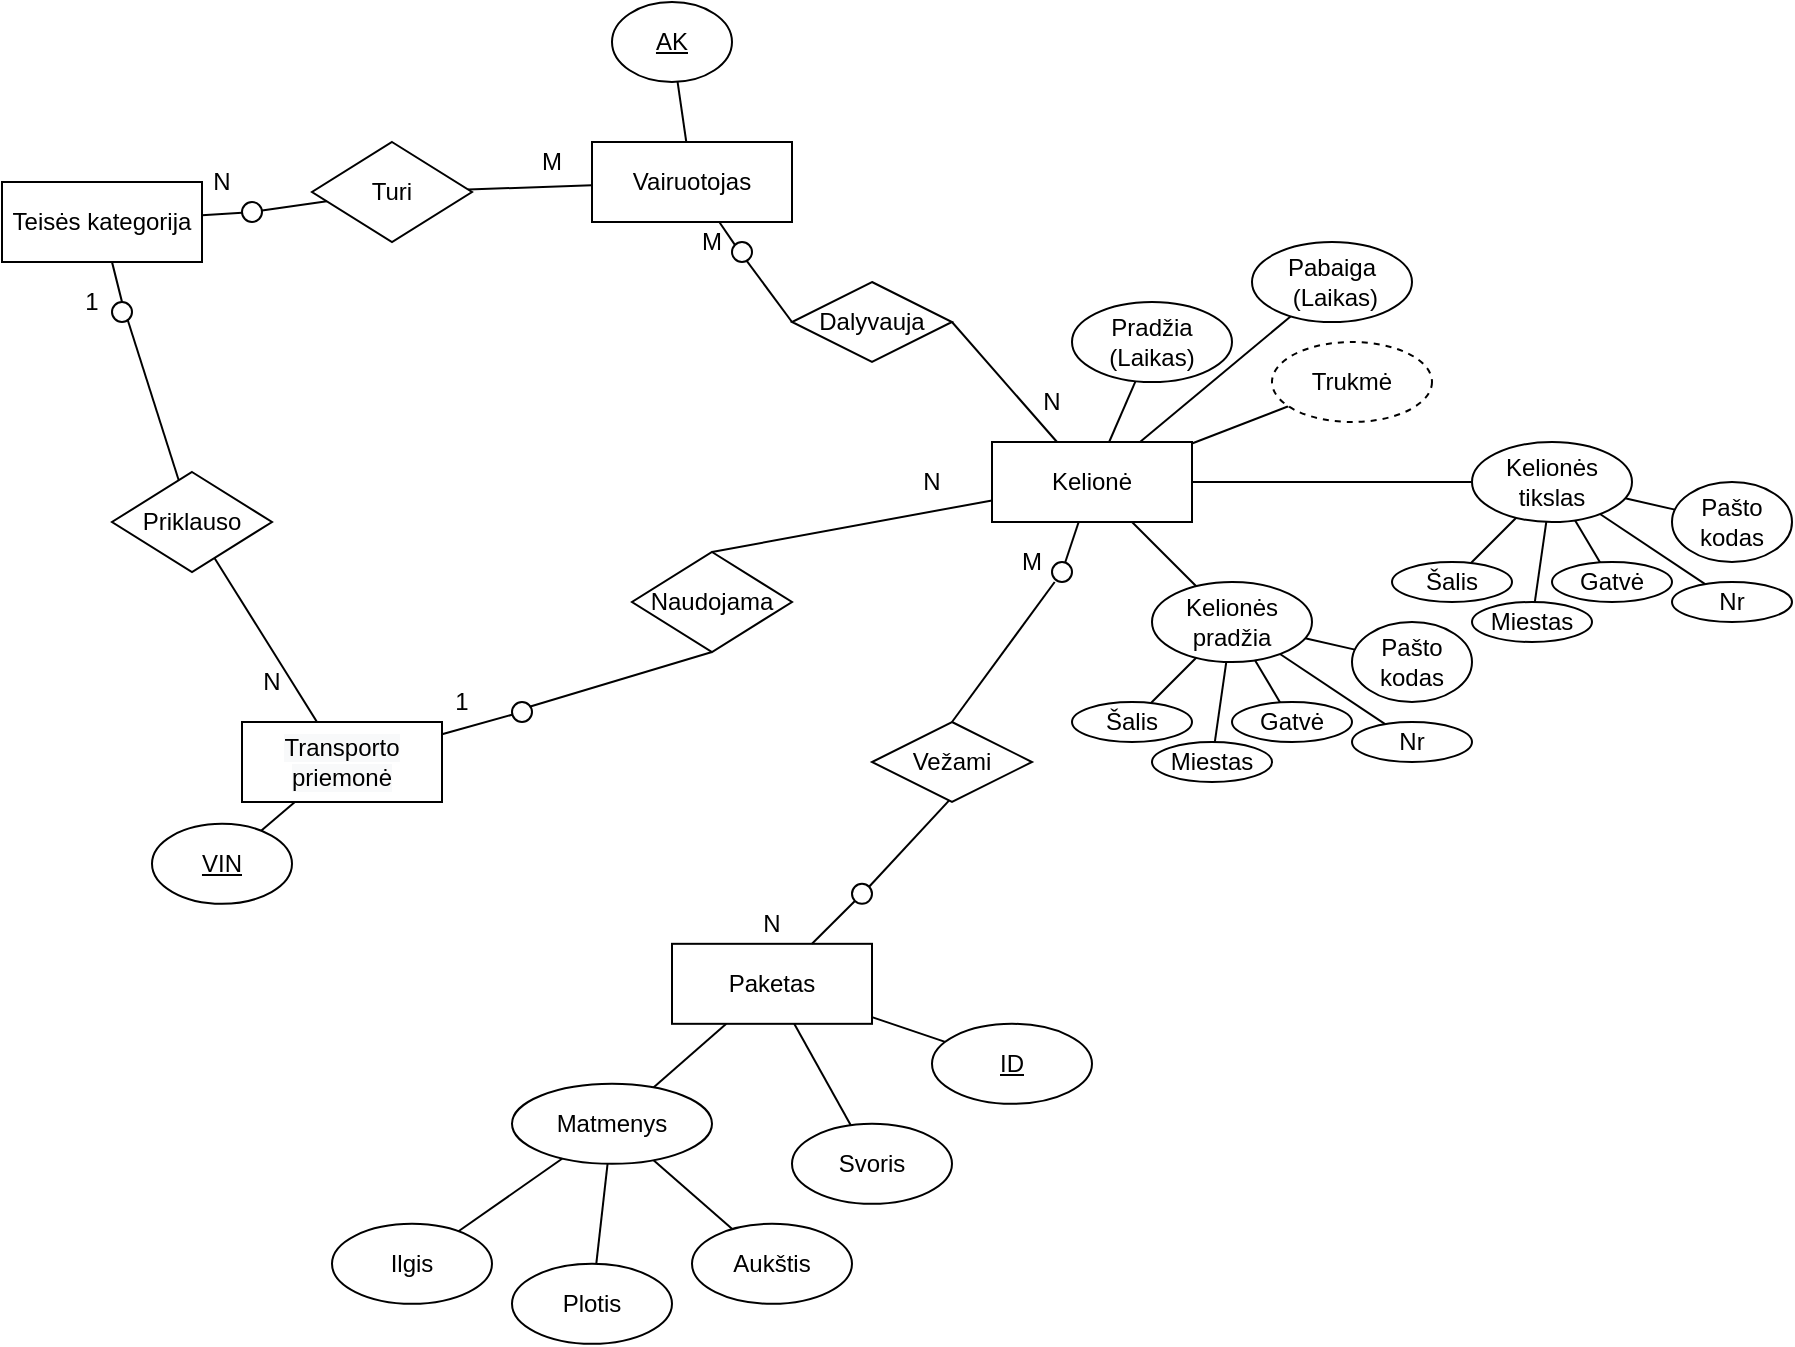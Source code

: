 <mxfile version="20.6.0" type="github" pages="2">
  <diagram id="R2lEEEUBdFMjLlhIrx00" name="Page-1">
    <mxGraphModel dx="777" dy="520" grid="1" gridSize="10" guides="1" tooltips="1" connect="1" arrows="1" fold="1" page="1" pageScale="1" pageWidth="1200" pageHeight="1920" math="0" shadow="0" extFonts="Permanent Marker^https://fonts.googleapis.com/css?family=Permanent+Marker">
      <root>
        <mxCell id="0" />
        <mxCell id="1" parent="0" />
        <mxCell id="ZXyYiUnc7MsL4fsXxJxn-24" style="edgeStyle=none;rounded=0;orthogonalLoop=1;jettySize=auto;html=1;strokeWidth=1;fontFamily=Helvetica;fontSize=12;fontColor=default;endArrow=none;endFill=0;startSize=26;" edge="1" parent="1" source="aPQzMLmyDvj-dfu6Mmme-2" target="ZXyYiUnc7MsL4fsXxJxn-6">
          <mxGeometry relative="1" as="geometry" />
        </mxCell>
        <mxCell id="aPQzMLmyDvj-dfu6Mmme-2" value="Vairuotojas" style="rounded=0;whiteSpace=wrap;html=1;" vertex="1" parent="1">
          <mxGeometry x="430" y="450" width="100" height="40" as="geometry" />
        </mxCell>
        <mxCell id="aPQzMLmyDvj-dfu6Mmme-5" value="Kelionė&lt;br&gt;" style="rounded=0;whiteSpace=wrap;html=1;" vertex="1" parent="1">
          <mxGeometry x="630" y="600" width="100" height="40" as="geometry" />
        </mxCell>
        <mxCell id="aPQzMLmyDvj-dfu6Mmme-9" value="N" style="shape=partialRectangle;whiteSpace=wrap;html=1;top=0;bottom=0;fillColor=none;strokeColor=none;sketch=0;noLabel=0;portConstraint=none;snapToPoint=0;" vertex="1" parent="1">
          <mxGeometry x="650" y="570" width="20" height="20" as="geometry" />
        </mxCell>
        <mxCell id="aPQzMLmyDvj-dfu6Mmme-10" value="M" style="shape=partialRectangle;whiteSpace=wrap;html=1;top=0;bottom=0;fillColor=none;strokeColor=none;sketch=0;noLabel=0;portConstraint=none;snapToPoint=0;" vertex="1" parent="1">
          <mxGeometry x="480" y="490" width="20" height="20" as="geometry" />
        </mxCell>
        <mxCell id="aPQzMLmyDvj-dfu6Mmme-14" value="" style="endArrow=none;html=1;rounded=0;exitX=0.5;exitY=0;exitDx=0;exitDy=0;startArrow=none;" edge="1" parent="1" source="aPQzMLmyDvj-dfu6Mmme-30" target="aPQzMLmyDvj-dfu6Mmme-5">
          <mxGeometry width="50" height="50" relative="1" as="geometry">
            <mxPoint x="400" y="710" as="sourcePoint" />
            <mxPoint x="495" y="730" as="targetPoint" />
          </mxGeometry>
        </mxCell>
        <mxCell id="ZXyYiUnc7MsL4fsXxJxn-14" style="edgeStyle=none;rounded=0;orthogonalLoop=1;jettySize=auto;html=1;strokeWidth=1;fontFamily=Helvetica;fontSize=12;fontColor=default;endArrow=none;endFill=0;startSize=26;" edge="1" parent="1" source="aPQzMLmyDvj-dfu6Mmme-15" target="ZXyYiUnc7MsL4fsXxJxn-7">
          <mxGeometry relative="1" as="geometry" />
        </mxCell>
        <mxCell id="aPQzMLmyDvj-dfu6Mmme-15" value="&lt;span style=&quot;caret-color: rgb(0, 0, 0); color: rgb(0, 0, 0); font-family: Helvetica; font-size: 12px; font-style: normal; font-variant-caps: normal; font-weight: 400; letter-spacing: normal; text-align: center; text-indent: 0px; text-transform: none; word-spacing: 0px; -webkit-text-stroke-width: 0px; background-color: rgb(248, 249, 250); text-decoration: none; float: none; display: inline !important;&quot;&gt;Transporto&lt;/span&gt;&lt;br style=&quot;caret-color: rgb(0, 0, 0); color: rgb(0, 0, 0); font-family: Helvetica; font-size: 12px; font-style: normal; font-variant-caps: normal; font-weight: 400; letter-spacing: normal; text-align: center; text-indent: 0px; text-transform: none; word-spacing: 0px; -webkit-text-stroke-width: 0px; text-decoration: none;&quot;&gt;&lt;span style=&quot;caret-color: rgb(0, 0, 0); color: rgb(0, 0, 0); font-family: Helvetica; font-size: 12px; font-style: normal; font-variant-caps: normal; font-weight: 400; letter-spacing: normal; text-align: center; text-indent: 0px; text-transform: none; word-spacing: 0px; -webkit-text-stroke-width: 0px; background-color: rgb(248, 249, 250); text-decoration: none; float: none; display: inline !important;&quot;&gt;priemonė&lt;/span&gt;" style="rounded=0;whiteSpace=wrap;html=1;" vertex="1" parent="1">
          <mxGeometry x="255" y="740" width="100" height="40" as="geometry" />
        </mxCell>
        <mxCell id="aPQzMLmyDvj-dfu6Mmme-16" value="Paketas" style="rounded=0;whiteSpace=wrap;html=1;" vertex="1" parent="1">
          <mxGeometry x="470" y="850.91" width="100" height="40" as="geometry" />
        </mxCell>
        <mxCell id="aPQzMLmyDvj-dfu6Mmme-17" value="" style="endArrow=none;html=1;rounded=0;exitX=0.5;exitY=0;exitDx=0;exitDy=0;startArrow=none;" edge="1" parent="1" source="aPQzMLmyDvj-dfu6Mmme-32" target="GtAVKq-N2oma9z9GZEcu-8">
          <mxGeometry width="50" height="50" relative="1" as="geometry">
            <mxPoint x="190" y="880" as="sourcePoint" />
            <mxPoint x="440" y="790" as="targetPoint" />
          </mxGeometry>
        </mxCell>
        <mxCell id="aPQzMLmyDvj-dfu6Mmme-18" value="N" style="shape=partialRectangle;whiteSpace=wrap;html=1;top=0;bottom=0;fillColor=none;strokeColor=none;sketch=0;noLabel=0;portConstraint=none;snapToPoint=0;" vertex="1" parent="1">
          <mxGeometry x="590" y="610" width="20" height="20" as="geometry" />
        </mxCell>
        <mxCell id="aPQzMLmyDvj-dfu6Mmme-19" value="1" style="shape=partialRectangle;whiteSpace=wrap;html=1;top=0;bottom=0;fillColor=none;strokeColor=none;sketch=0;noLabel=0;portConstraint=none;snapToPoint=0;" vertex="1" parent="1">
          <mxGeometry x="355" y="720" width="20" height="20" as="geometry" />
        </mxCell>
        <mxCell id="aPQzMLmyDvj-dfu6Mmme-21" value="N" style="shape=partialRectangle;whiteSpace=wrap;html=1;top=0;bottom=0;fillColor=none;strokeColor=none;sketch=0;noLabel=0;portConstraint=none;snapToPoint=0;" vertex="1" parent="1">
          <mxGeometry x="510" y="830.91" width="20" height="20" as="geometry" />
        </mxCell>
        <mxCell id="aPQzMLmyDvj-dfu6Mmme-26" value="" style="edgeStyle=none;rounded=0;orthogonalLoop=1;jettySize=auto;html=1;strokeWidth=1;fontFamily=Helvetica;fontSize=4;endArrow=none;endFill=0;exitX=0;exitY=0.5;exitDx=0;exitDy=0;entryX=0.145;entryY=0.145;entryDx=0;entryDy=0;entryPerimeter=0;" edge="1" parent="1" source="aPQzMLmyDvj-dfu6Mmme-22" target="H2hY8sSipWvLrKfeZm90-4">
          <mxGeometry relative="1" as="geometry">
            <mxPoint x="502.9" y="502.9" as="targetPoint" />
          </mxGeometry>
        </mxCell>
        <mxCell id="aPQzMLmyDvj-dfu6Mmme-22" value="&lt;font style=&quot;font-size: 12px;&quot;&gt;Dalyvauja&lt;br&gt;&lt;/font&gt;" style="rhombus;whiteSpace=wrap;html=1;sketch=0;fontFamily=Helvetica;fontSize=4;" vertex="1" parent="1">
          <mxGeometry x="530" y="520" width="80" height="40" as="geometry" />
        </mxCell>
        <mxCell id="aPQzMLmyDvj-dfu6Mmme-29" value="" style="edgeStyle=none;rounded=0;orthogonalLoop=1;jettySize=auto;html=1;strokeWidth=1;fontFamily=Helvetica;fontSize=4;endArrow=none;endFill=0;entryX=1;entryY=0.5;entryDx=0;entryDy=0;" edge="1" parent="1" source="aPQzMLmyDvj-dfu6Mmme-5" target="aPQzMLmyDvj-dfu6Mmme-22">
          <mxGeometry relative="1" as="geometry">
            <mxPoint x="610" y="600" as="sourcePoint" />
            <mxPoint x="570" y="540" as="targetPoint" />
          </mxGeometry>
        </mxCell>
        <mxCell id="aPQzMLmyDvj-dfu6Mmme-30" value="Naudojama" style="rhombus;whiteSpace=wrap;html=1;sketch=0;fontFamily=Helvetica;fontSize=12;" vertex="1" parent="1">
          <mxGeometry x="450" y="655" width="80" height="50" as="geometry" />
        </mxCell>
        <mxCell id="aPQzMLmyDvj-dfu6Mmme-31" value="" style="endArrow=none;html=1;rounded=0;entryX=0.5;entryY=1;entryDx=0;entryDy=0;startArrow=none;exitX=0;exitY=0.5;exitDx=0;exitDy=0;exitPerimeter=0;" edge="1" parent="1" source="GtAVKq-N2oma9z9GZEcu-17" target="aPQzMLmyDvj-dfu6Mmme-30">
          <mxGeometry width="50" height="50" relative="1" as="geometry">
            <mxPoint x="410" y="720" as="sourcePoint" />
            <mxPoint x="680" y="640" as="targetPoint" />
          </mxGeometry>
        </mxCell>
        <mxCell id="aPQzMLmyDvj-dfu6Mmme-32" value="Vežami" style="rhombus;whiteSpace=wrap;html=1;sketch=0;fontFamily=Helvetica;fontSize=12;" vertex="1" parent="1">
          <mxGeometry x="570" y="740" width="80" height="40" as="geometry" />
        </mxCell>
        <mxCell id="aPQzMLmyDvj-dfu6Mmme-39" style="edgeStyle=none;rounded=0;orthogonalLoop=1;jettySize=auto;html=1;strokeWidth=1;fontFamily=Helvetica;fontSize=12;endArrow=none;endFill=0;" edge="1" parent="1" source="aPQzMLmyDvj-dfu6Mmme-38" target="aPQzMLmyDvj-dfu6Mmme-16">
          <mxGeometry relative="1" as="geometry" />
        </mxCell>
        <mxCell id="aPQzMLmyDvj-dfu6Mmme-38" value="Matmenys" style="ellipse;whiteSpace=wrap;html=1;sketch=0;fontFamily=Helvetica;fontSize=12;" vertex="1" parent="1">
          <mxGeometry x="390" y="920.91" width="100" height="40" as="geometry" />
        </mxCell>
        <mxCell id="aPQzMLmyDvj-dfu6Mmme-41" style="edgeStyle=none;rounded=0;orthogonalLoop=1;jettySize=auto;html=1;strokeWidth=1;fontFamily=Helvetica;fontSize=12;endArrow=none;endFill=0;" edge="1" parent="1" source="aPQzMLmyDvj-dfu6Mmme-40" target="aPQzMLmyDvj-dfu6Mmme-38">
          <mxGeometry relative="1" as="geometry" />
        </mxCell>
        <mxCell id="aPQzMLmyDvj-dfu6Mmme-40" value="Ilgis" style="ellipse;whiteSpace=wrap;html=1;sketch=0;fontFamily=Helvetica;fontSize=12;" vertex="1" parent="1">
          <mxGeometry x="300" y="990.91" width="80" height="40" as="geometry" />
        </mxCell>
        <mxCell id="aPQzMLmyDvj-dfu6Mmme-43" style="edgeStyle=none;rounded=0;orthogonalLoop=1;jettySize=auto;html=1;strokeWidth=1;fontFamily=Helvetica;fontSize=12;endArrow=none;endFill=0;" edge="1" parent="1" source="aPQzMLmyDvj-dfu6Mmme-42" target="aPQzMLmyDvj-dfu6Mmme-38">
          <mxGeometry relative="1" as="geometry" />
        </mxCell>
        <mxCell id="aPQzMLmyDvj-dfu6Mmme-42" value="Plotis" style="ellipse;whiteSpace=wrap;html=1;sketch=0;fontFamily=Helvetica;fontSize=12;" vertex="1" parent="1">
          <mxGeometry x="390" y="1010.91" width="80" height="40" as="geometry" />
        </mxCell>
        <mxCell id="aPQzMLmyDvj-dfu6Mmme-45" style="edgeStyle=none;rounded=0;orthogonalLoop=1;jettySize=auto;html=1;strokeWidth=1;fontFamily=Helvetica;fontSize=12;endArrow=none;endFill=0;" edge="1" parent="1" source="aPQzMLmyDvj-dfu6Mmme-44" target="aPQzMLmyDvj-dfu6Mmme-38">
          <mxGeometry relative="1" as="geometry" />
        </mxCell>
        <mxCell id="aPQzMLmyDvj-dfu6Mmme-44" value="Aukštis" style="ellipse;whiteSpace=wrap;html=1;sketch=0;fontFamily=Helvetica;fontSize=12;" vertex="1" parent="1">
          <mxGeometry x="480" y="990.91" width="80" height="40" as="geometry" />
        </mxCell>
        <mxCell id="aPQzMLmyDvj-dfu6Mmme-47" style="edgeStyle=none;rounded=0;orthogonalLoop=1;jettySize=auto;html=1;strokeWidth=1;fontFamily=Helvetica;fontSize=12;endArrow=none;endFill=0;" edge="1" parent="1" source="aPQzMLmyDvj-dfu6Mmme-46" target="aPQzMLmyDvj-dfu6Mmme-16">
          <mxGeometry relative="1" as="geometry" />
        </mxCell>
        <mxCell id="aPQzMLmyDvj-dfu6Mmme-46" value="Svoris&lt;br&gt;" style="ellipse;whiteSpace=wrap;html=1;sketch=0;fontFamily=Helvetica;fontSize=12;" vertex="1" parent="1">
          <mxGeometry x="530" y="940.91" width="80" height="40" as="geometry" />
        </mxCell>
        <mxCell id="aPQzMLmyDvj-dfu6Mmme-50" style="edgeStyle=none;rounded=0;orthogonalLoop=1;jettySize=auto;html=1;strokeWidth=1;fontFamily=Helvetica;fontSize=12;endArrow=none;endFill=0;" edge="1" parent="1" source="aPQzMLmyDvj-dfu6Mmme-49" target="aPQzMLmyDvj-dfu6Mmme-2">
          <mxGeometry relative="1" as="geometry" />
        </mxCell>
        <mxCell id="aPQzMLmyDvj-dfu6Mmme-49" value="&lt;u&gt;AK&lt;/u&gt;" style="ellipse;whiteSpace=wrap;html=1;sketch=0;fontFamily=Helvetica;fontSize=12;" vertex="1" parent="1">
          <mxGeometry x="440" y="380" width="60" height="40" as="geometry" />
        </mxCell>
        <mxCell id="aPQzMLmyDvj-dfu6Mmme-52" style="edgeStyle=none;rounded=0;orthogonalLoop=1;jettySize=auto;html=1;strokeWidth=1;fontFamily=Helvetica;fontSize=12;endArrow=none;endFill=0;" edge="1" parent="1" source="aPQzMLmyDvj-dfu6Mmme-51" target="aPQzMLmyDvj-dfu6Mmme-5">
          <mxGeometry relative="1" as="geometry">
            <mxPoint x="708.75" y="560" as="targetPoint" />
          </mxGeometry>
        </mxCell>
        <mxCell id="aPQzMLmyDvj-dfu6Mmme-51" value="Pradžia (Laikas)" style="ellipse;whiteSpace=wrap;html=1;sketch=0;fontFamily=Helvetica;fontSize=12;" vertex="1" parent="1">
          <mxGeometry x="670" y="530" width="80" height="40" as="geometry" />
        </mxCell>
        <mxCell id="JLjMeHdoQYDmSA8X0EKQ-1" style="edgeStyle=none;rounded=0;orthogonalLoop=1;jettySize=auto;html=1;strokeWidth=1;fontFamily=Helvetica;fontSize=12;fontColor=default;endArrow=none;endFill=0;startSize=26;" edge="1" parent="1" source="aPQzMLmyDvj-dfu6Mmme-53" target="aPQzMLmyDvj-dfu6Mmme-5">
          <mxGeometry relative="1" as="geometry" />
        </mxCell>
        <mxCell id="aPQzMLmyDvj-dfu6Mmme-53" value="Pabaiga&lt;br&gt;&amp;nbsp;(Laikas)" style="ellipse;html=1;sketch=0;fontFamily=Helvetica;fontSize=12;align=center;whiteSpace=wrap;" vertex="1" parent="1">
          <mxGeometry x="760" y="500" width="80" height="40" as="geometry" />
        </mxCell>
        <mxCell id="JLjMeHdoQYDmSA8X0EKQ-2" value="" style="edgeStyle=none;rounded=0;orthogonalLoop=1;jettySize=auto;html=1;strokeWidth=1;fontFamily=Helvetica;fontSize=12;fontColor=default;endArrow=none;endFill=0;startSize=26;" edge="1" parent="1" source="aPQzMLmyDvj-dfu6Mmme-55" target="aPQzMLmyDvj-dfu6Mmme-5">
          <mxGeometry relative="1" as="geometry" />
        </mxCell>
        <mxCell id="aPQzMLmyDvj-dfu6Mmme-55" value="Trukmė" style="ellipse;whiteSpace=wrap;html=1;sketch=0;fontFamily=Helvetica;fontSize=12;dashed=1;" vertex="1" parent="1">
          <mxGeometry x="770" y="550" width="80" height="40" as="geometry" />
        </mxCell>
        <mxCell id="aPQzMLmyDvj-dfu6Mmme-58" style="edgeStyle=none;rounded=0;orthogonalLoop=1;jettySize=auto;html=1;strokeWidth=1;fontFamily=Helvetica;fontSize=12;endArrow=none;endFill=0;" edge="1" parent="1" source="aPQzMLmyDvj-dfu6Mmme-59" target="aPQzMLmyDvj-dfu6Mmme-5">
          <mxGeometry relative="1" as="geometry">
            <mxPoint x="710" y="733.33" as="targetPoint" />
          </mxGeometry>
        </mxCell>
        <mxCell id="aPQzMLmyDvj-dfu6Mmme-59" value="Kelionės tikslas" style="ellipse;whiteSpace=wrap;html=1;sketch=0;fontFamily=Helvetica;fontSize=12;" vertex="1" parent="1">
          <mxGeometry x="870" y="600" width="80" height="40" as="geometry" />
        </mxCell>
        <mxCell id="aPQzMLmyDvj-dfu6Mmme-63" style="edgeStyle=none;rounded=0;orthogonalLoop=1;jettySize=auto;html=1;strokeWidth=1;fontFamily=Helvetica;fontSize=12;endArrow=none;endFill=0;" edge="1" parent="1" source="aPQzMLmyDvj-dfu6Mmme-62" target="aPQzMLmyDvj-dfu6Mmme-59">
          <mxGeometry relative="1" as="geometry" />
        </mxCell>
        <mxCell id="aPQzMLmyDvj-dfu6Mmme-62" value="Šalis" style="ellipse;whiteSpace=wrap;html=1;sketch=0;fontFamily=Helvetica;fontSize=12;" vertex="1" parent="1">
          <mxGeometry x="830" y="660" width="60" height="20" as="geometry" />
        </mxCell>
        <mxCell id="aPQzMLmyDvj-dfu6Mmme-67" style="edgeStyle=none;rounded=0;orthogonalLoop=1;jettySize=auto;html=1;strokeWidth=1;fontFamily=Helvetica;fontSize=12;endArrow=none;endFill=0;" edge="1" parent="1" source="aPQzMLmyDvj-dfu6Mmme-64" target="aPQzMLmyDvj-dfu6Mmme-59">
          <mxGeometry relative="1" as="geometry" />
        </mxCell>
        <mxCell id="aPQzMLmyDvj-dfu6Mmme-64" value="Miestas" style="ellipse;whiteSpace=wrap;html=1;sketch=0;fontFamily=Helvetica;fontSize=12;" vertex="1" parent="1">
          <mxGeometry x="870" y="680" width="60" height="20" as="geometry" />
        </mxCell>
        <mxCell id="aPQzMLmyDvj-dfu6Mmme-69" style="edgeStyle=none;rounded=0;orthogonalLoop=1;jettySize=auto;html=1;strokeWidth=1;fontFamily=Helvetica;fontSize=12;endArrow=none;endFill=0;" edge="1" parent="1" source="aPQzMLmyDvj-dfu6Mmme-65" target="aPQzMLmyDvj-dfu6Mmme-59">
          <mxGeometry relative="1" as="geometry" />
        </mxCell>
        <mxCell id="aPQzMLmyDvj-dfu6Mmme-65" value="Gatvė" style="ellipse;whiteSpace=wrap;html=1;sketch=0;fontFamily=Helvetica;fontSize=12;" vertex="1" parent="1">
          <mxGeometry x="910" y="660" width="60" height="20" as="geometry" />
        </mxCell>
        <mxCell id="aPQzMLmyDvj-dfu6Mmme-71" style="edgeStyle=none;rounded=0;orthogonalLoop=1;jettySize=auto;html=1;strokeWidth=1;fontFamily=Helvetica;fontSize=12;endArrow=none;endFill=0;" edge="1" parent="1" source="aPQzMLmyDvj-dfu6Mmme-66" target="aPQzMLmyDvj-dfu6Mmme-59">
          <mxGeometry relative="1" as="geometry" />
        </mxCell>
        <mxCell id="aPQzMLmyDvj-dfu6Mmme-66" value="Pašto kodas" style="ellipse;whiteSpace=wrap;html=1;sketch=0;fontFamily=Helvetica;fontSize=12;" vertex="1" parent="1">
          <mxGeometry x="970" y="620" width="60" height="40" as="geometry" />
        </mxCell>
        <mxCell id="aPQzMLmyDvj-dfu6Mmme-70" style="edgeStyle=none;rounded=0;orthogonalLoop=1;jettySize=auto;html=1;strokeWidth=1;fontFamily=Helvetica;fontSize=12;endArrow=none;endFill=0;" edge="1" parent="1" source="aPQzMLmyDvj-dfu6Mmme-68" target="aPQzMLmyDvj-dfu6Mmme-59">
          <mxGeometry relative="1" as="geometry" />
        </mxCell>
        <mxCell id="aPQzMLmyDvj-dfu6Mmme-68" value="Nr" style="ellipse;whiteSpace=wrap;html=1;sketch=0;fontFamily=Helvetica;fontSize=12;" vertex="1" parent="1">
          <mxGeometry x="970" y="670" width="60" height="20" as="geometry" />
        </mxCell>
        <mxCell id="aPQzMLmyDvj-dfu6Mmme-83" style="edgeStyle=none;rounded=0;orthogonalLoop=1;jettySize=auto;html=1;strokeWidth=1;fontFamily=Helvetica;fontSize=12;endArrow=none;endFill=0;" edge="1" parent="1" source="aPQzMLmyDvj-dfu6Mmme-72" target="aPQzMLmyDvj-dfu6Mmme-5">
          <mxGeometry relative="1" as="geometry" />
        </mxCell>
        <mxCell id="aPQzMLmyDvj-dfu6Mmme-72" value="Kelionės pradžia" style="ellipse;whiteSpace=wrap;html=1;sketch=0;fontFamily=Helvetica;fontSize=12;" vertex="1" parent="1">
          <mxGeometry x="710" y="670" width="80" height="40" as="geometry" />
        </mxCell>
        <mxCell id="aPQzMLmyDvj-dfu6Mmme-73" style="edgeStyle=none;rounded=0;orthogonalLoop=1;jettySize=auto;html=1;strokeWidth=1;fontFamily=Helvetica;fontSize=12;endArrow=none;endFill=0;" edge="1" parent="1" source="aPQzMLmyDvj-dfu6Mmme-74" target="aPQzMLmyDvj-dfu6Mmme-72">
          <mxGeometry relative="1" as="geometry" />
        </mxCell>
        <mxCell id="aPQzMLmyDvj-dfu6Mmme-74" value="Šalis" style="ellipse;whiteSpace=wrap;html=1;sketch=0;fontFamily=Helvetica;fontSize=12;" vertex="1" parent="1">
          <mxGeometry x="670" y="730" width="60" height="20" as="geometry" />
        </mxCell>
        <mxCell id="aPQzMLmyDvj-dfu6Mmme-75" style="edgeStyle=none;rounded=0;orthogonalLoop=1;jettySize=auto;html=1;strokeWidth=1;fontFamily=Helvetica;fontSize=12;endArrow=none;endFill=0;" edge="1" parent="1" source="aPQzMLmyDvj-dfu6Mmme-76" target="aPQzMLmyDvj-dfu6Mmme-72">
          <mxGeometry relative="1" as="geometry" />
        </mxCell>
        <mxCell id="aPQzMLmyDvj-dfu6Mmme-76" value="Miestas" style="ellipse;whiteSpace=wrap;html=1;sketch=0;fontFamily=Helvetica;fontSize=12;" vertex="1" parent="1">
          <mxGeometry x="710" y="750" width="60" height="20" as="geometry" />
        </mxCell>
        <mxCell id="aPQzMLmyDvj-dfu6Mmme-77" style="edgeStyle=none;rounded=0;orthogonalLoop=1;jettySize=auto;html=1;strokeWidth=1;fontFamily=Helvetica;fontSize=12;endArrow=none;endFill=0;" edge="1" parent="1" source="aPQzMLmyDvj-dfu6Mmme-78" target="aPQzMLmyDvj-dfu6Mmme-72">
          <mxGeometry relative="1" as="geometry" />
        </mxCell>
        <mxCell id="aPQzMLmyDvj-dfu6Mmme-78" value="Gatvė" style="ellipse;whiteSpace=wrap;html=1;sketch=0;fontFamily=Helvetica;fontSize=12;" vertex="1" parent="1">
          <mxGeometry x="750" y="730" width="60" height="20" as="geometry" />
        </mxCell>
        <mxCell id="aPQzMLmyDvj-dfu6Mmme-79" style="edgeStyle=none;rounded=0;orthogonalLoop=1;jettySize=auto;html=1;strokeWidth=1;fontFamily=Helvetica;fontSize=12;endArrow=none;endFill=0;" edge="1" parent="1" source="aPQzMLmyDvj-dfu6Mmme-80" target="aPQzMLmyDvj-dfu6Mmme-72">
          <mxGeometry relative="1" as="geometry" />
        </mxCell>
        <mxCell id="aPQzMLmyDvj-dfu6Mmme-80" value="Pašto kodas" style="ellipse;whiteSpace=wrap;html=1;sketch=0;fontFamily=Helvetica;fontSize=12;" vertex="1" parent="1">
          <mxGeometry x="810" y="690" width="60" height="40" as="geometry" />
        </mxCell>
        <mxCell id="aPQzMLmyDvj-dfu6Mmme-81" style="edgeStyle=none;rounded=0;orthogonalLoop=1;jettySize=auto;html=1;strokeWidth=1;fontFamily=Helvetica;fontSize=12;endArrow=none;endFill=0;" edge="1" parent="1" source="aPQzMLmyDvj-dfu6Mmme-82" target="aPQzMLmyDvj-dfu6Mmme-72">
          <mxGeometry relative="1" as="geometry" />
        </mxCell>
        <mxCell id="aPQzMLmyDvj-dfu6Mmme-82" value="Nr" style="ellipse;whiteSpace=wrap;html=1;sketch=0;fontFamily=Helvetica;fontSize=12;" vertex="1" parent="1">
          <mxGeometry x="810" y="740" width="60" height="20" as="geometry" />
        </mxCell>
        <mxCell id="aPQzMLmyDvj-dfu6Mmme-85" style="edgeStyle=none;rounded=0;orthogonalLoop=1;jettySize=auto;html=1;strokeWidth=1;fontFamily=Helvetica;fontSize=12;endArrow=none;endFill=0;" edge="1" parent="1" source="aPQzMLmyDvj-dfu6Mmme-84" target="aPQzMLmyDvj-dfu6Mmme-15">
          <mxGeometry relative="1" as="geometry" />
        </mxCell>
        <mxCell id="aPQzMLmyDvj-dfu6Mmme-84" value="&lt;u&gt;VIN&lt;/u&gt;" style="ellipse;whiteSpace=wrap;html=1;sketch=0;fontFamily=Helvetica;fontSize=12;" vertex="1" parent="1">
          <mxGeometry x="210" y="790.91" width="70" height="40" as="geometry" />
        </mxCell>
        <mxCell id="jhbgJikt519o8f0EDvac-2" style="edgeStyle=none;rounded=0;orthogonalLoop=1;jettySize=auto;html=1;strokeWidth=1;fontFamily=Helvetica;fontSize=12;fontColor=default;endArrow=none;endFill=0;startSize=26;" edge="1" parent="1" source="jhbgJikt519o8f0EDvac-1" target="aPQzMLmyDvj-dfu6Mmme-16">
          <mxGeometry relative="1" as="geometry" />
        </mxCell>
        <mxCell id="jhbgJikt519o8f0EDvac-1" value="&lt;u&gt;ID&lt;/u&gt;" style="ellipse;whiteSpace=wrap;html=1;sketch=0;fontFamily=Helvetica;fontSize=12;" vertex="1" parent="1">
          <mxGeometry x="600" y="890.91" width="80" height="40" as="geometry" />
        </mxCell>
        <mxCell id="JLjMeHdoQYDmSA8X0EKQ-5" style="edgeStyle=none;rounded=0;orthogonalLoop=1;jettySize=auto;html=1;strokeWidth=1;fontFamily=Helvetica;fontSize=12;fontColor=default;endArrow=none;endFill=0;startSize=26;" edge="1" parent="1" source="GtAVKq-N2oma9z9GZEcu-8" target="aPQzMLmyDvj-dfu6Mmme-5">
          <mxGeometry relative="1" as="geometry" />
        </mxCell>
        <mxCell id="GtAVKq-N2oma9z9GZEcu-8" value="" style="verticalLabelPosition=bottom;verticalAlign=top;html=1;shape=mxgraph.flowchart.on-page_reference;sketch=0;fontFamily=Helvetica;fontSize=12;startSize=26;" vertex="1" parent="1">
          <mxGeometry x="660" y="660" width="10" height="10" as="geometry" />
        </mxCell>
        <mxCell id="GtAVKq-N2oma9z9GZEcu-17" value="" style="verticalLabelPosition=bottom;verticalAlign=top;html=1;shape=mxgraph.flowchart.on-page_reference;sketch=0;fontFamily=Helvetica;fontSize=12;startSize=26;" vertex="1" parent="1">
          <mxGeometry x="390" y="730" width="10" height="10" as="geometry" />
        </mxCell>
        <mxCell id="GtAVKq-N2oma9z9GZEcu-23" value="" style="endArrow=none;html=1;rounded=0;" edge="1" parent="1" source="aPQzMLmyDvj-dfu6Mmme-15" target="GtAVKq-N2oma9z9GZEcu-17">
          <mxGeometry width="50" height="50" relative="1" as="geometry">
            <mxPoint x="305" y="740" as="sourcePoint" />
            <mxPoint x="490" y="705" as="targetPoint" />
          </mxGeometry>
        </mxCell>
        <mxCell id="GtAVKq-N2oma9z9GZEcu-31" value="" style="endArrow=none;html=1;rounded=0;startArrow=none;entryX=0.145;entryY=0.855;entryDx=0;entryDy=0;entryPerimeter=0;" edge="1" parent="1" target="bChd--pKM-S29ijwxsC3-2" source="aPQzMLmyDvj-dfu6Mmme-16">
          <mxGeometry width="50" height="50" relative="1" as="geometry">
            <mxPoint x="470" y="850.91" as="sourcePoint" />
            <mxPoint x="560" y="810" as="targetPoint" />
          </mxGeometry>
        </mxCell>
        <mxCell id="GtAVKq-N2oma9z9GZEcu-32" style="rounded=0;orthogonalLoop=1;jettySize=auto;html=1;strokeWidth=1;fontFamily=Helvetica;fontSize=12;fontColor=default;endArrow=none;endFill=0;startSize=26;entryX=0.481;entryY=0.983;entryDx=0;entryDy=0;entryPerimeter=0;exitX=0.855;exitY=0.145;exitDx=0;exitDy=0;exitPerimeter=0;" edge="1" parent="1" source="bChd--pKM-S29ijwxsC3-2" target="aPQzMLmyDvj-dfu6Mmme-32">
          <mxGeometry relative="1" as="geometry">
            <mxPoint x="579.692" y="810" as="sourcePoint" />
            <mxPoint x="445.0" y="789.444" as="targetPoint" />
          </mxGeometry>
        </mxCell>
        <mxCell id="JLjMeHdoQYDmSA8X0EKQ-15" value="M" style="shape=partialRectangle;whiteSpace=wrap;html=1;top=0;bottom=0;fillColor=none;strokeColor=none;sketch=0;noLabel=0;portConstraint=none;snapToPoint=0;" vertex="1" parent="1">
          <mxGeometry x="640" y="650" width="20" height="20" as="geometry" />
        </mxCell>
        <mxCell id="bChd--pKM-S29ijwxsC3-2" value="" style="verticalLabelPosition=bottom;verticalAlign=top;html=1;shape=mxgraph.flowchart.on-page_reference;sketch=0;fontFamily=Helvetica;fontSize=12;startSize=26;" vertex="1" parent="1">
          <mxGeometry x="560" y="820.91" width="10" height="10" as="geometry" />
        </mxCell>
        <mxCell id="H2hY8sSipWvLrKfeZm90-3" style="edgeStyle=none;rounded=0;orthogonalLoop=1;jettySize=auto;html=1;exitX=0.145;exitY=0.145;exitDx=0;exitDy=0;exitPerimeter=0;strokeWidth=1;fontFamily=Helvetica;fontSize=12;fontColor=default;endArrow=none;endFill=0;startSize=26;" edge="1" parent="1" source="H2hY8sSipWvLrKfeZm90-4" target="aPQzMLmyDvj-dfu6Mmme-2">
          <mxGeometry relative="1" as="geometry">
            <mxPoint x="502.9" y="502.9" as="sourcePoint" />
          </mxGeometry>
        </mxCell>
        <mxCell id="H2hY8sSipWvLrKfeZm90-4" value="" style="verticalLabelPosition=bottom;verticalAlign=top;html=1;shape=mxgraph.flowchart.on-page_reference;sketch=0;fontFamily=Helvetica;fontSize=12;startSize=26;movable=1;resizable=1;rotatable=1;deletable=1;editable=1;connectable=1;" vertex="1" parent="1">
          <mxGeometry x="500" y="500" width="10" height="10" as="geometry" />
        </mxCell>
        <mxCell id="ZXyYiUnc7MsL4fsXxJxn-17" style="edgeStyle=none;rounded=0;orthogonalLoop=1;jettySize=auto;html=1;strokeWidth=1;fontFamily=Helvetica;fontSize=12;fontColor=default;endArrow=none;endFill=0;startSize=26;" edge="1" parent="1" source="ZXyYiUnc7MsL4fsXxJxn-5">
          <mxGeometry relative="1" as="geometry">
            <mxPoint x="180" y="510" as="targetPoint" />
          </mxGeometry>
        </mxCell>
        <mxCell id="ZXyYiUnc7MsL4fsXxJxn-18" style="edgeStyle=none;rounded=0;orthogonalLoop=1;jettySize=auto;html=1;entryX=0.5;entryY=0;entryDx=0;entryDy=0;entryPerimeter=0;strokeWidth=1;fontFamily=Helvetica;fontSize=12;fontColor=default;endArrow=none;endFill=0;startSize=26;" edge="1" parent="1" source="ZXyYiUnc7MsL4fsXxJxn-5" target="ZXyYiUnc7MsL4fsXxJxn-10">
          <mxGeometry relative="1" as="geometry" />
        </mxCell>
        <mxCell id="ZXyYiUnc7MsL4fsXxJxn-5" value="Teisės kategorija" style="rounded=0;whiteSpace=wrap;html=1;" vertex="1" parent="1">
          <mxGeometry x="135" y="470" width="100" height="40" as="geometry" />
        </mxCell>
        <mxCell id="ZXyYiUnc7MsL4fsXxJxn-22" style="edgeStyle=none;rounded=0;orthogonalLoop=1;jettySize=auto;html=1;strokeWidth=1;fontFamily=Helvetica;fontSize=12;fontColor=default;endArrow=none;endFill=0;startSize=26;" edge="1" parent="1" source="ZXyYiUnc7MsL4fsXxJxn-6">
          <mxGeometry relative="1" as="geometry">
            <mxPoint x="350.0" y="475" as="targetPoint" />
          </mxGeometry>
        </mxCell>
        <mxCell id="ZXyYiUnc7MsL4fsXxJxn-6" value="Turi" style="rhombus;whiteSpace=wrap;html=1;sketch=0;fontFamily=Helvetica;fontSize=12;" vertex="1" parent="1">
          <mxGeometry x="290" y="450" width="80" height="50" as="geometry" />
        </mxCell>
        <mxCell id="ZXyYiUnc7MsL4fsXxJxn-15" style="edgeStyle=none;rounded=0;orthogonalLoop=1;jettySize=auto;html=1;entryX=0.5;entryY=0;entryDx=0;entryDy=0;entryPerimeter=0;strokeWidth=1;fontFamily=Helvetica;fontSize=12;fontColor=default;endArrow=none;endFill=0;startSize=26;" edge="1" parent="1" source="ZXyYiUnc7MsL4fsXxJxn-7" target="ZXyYiUnc7MsL4fsXxJxn-10">
          <mxGeometry relative="1" as="geometry" />
        </mxCell>
        <mxCell id="ZXyYiUnc7MsL4fsXxJxn-7" value="Priklauso" style="rhombus;whiteSpace=wrap;html=1;sketch=0;fontFamily=Helvetica;fontSize=12;" vertex="1" parent="1">
          <mxGeometry x="190" y="615" width="80" height="50" as="geometry" />
        </mxCell>
        <mxCell id="ZXyYiUnc7MsL4fsXxJxn-10" value="" style="verticalLabelPosition=bottom;verticalAlign=top;html=1;shape=mxgraph.flowchart.on-page_reference;sketch=0;fontFamily=Helvetica;fontSize=12;startSize=26;" vertex="1" parent="1">
          <mxGeometry x="190" y="530" width="10" height="10" as="geometry" />
        </mxCell>
        <mxCell id="ZXyYiUnc7MsL4fsXxJxn-19" value="1" style="shape=partialRectangle;whiteSpace=wrap;html=1;top=0;bottom=0;fillColor=none;strokeColor=none;sketch=0;noLabel=0;portConstraint=none;snapToPoint=0;" vertex="1" parent="1">
          <mxGeometry x="170" y="520" width="20" height="20" as="geometry" />
        </mxCell>
        <mxCell id="ZXyYiUnc7MsL4fsXxJxn-20" value="N" style="shape=partialRectangle;whiteSpace=wrap;html=1;top=0;bottom=0;fillColor=none;strokeColor=none;sketch=0;noLabel=0;portConstraint=none;snapToPoint=0;" vertex="1" parent="1">
          <mxGeometry x="260" y="710" width="20" height="20" as="geometry" />
        </mxCell>
        <mxCell id="ZXyYiUnc7MsL4fsXxJxn-26" style="edgeStyle=none;rounded=0;orthogonalLoop=1;jettySize=auto;html=1;strokeWidth=1;fontFamily=Helvetica;fontSize=12;fontColor=default;endArrow=none;endFill=0;startSize=26;" edge="1" parent="1" source="ZXyYiUnc7MsL4fsXxJxn-23" target="ZXyYiUnc7MsL4fsXxJxn-6">
          <mxGeometry relative="1" as="geometry" />
        </mxCell>
        <mxCell id="ZXyYiUnc7MsL4fsXxJxn-27" style="edgeStyle=none;rounded=0;orthogonalLoop=1;jettySize=auto;html=1;strokeWidth=1;fontFamily=Helvetica;fontSize=12;fontColor=default;endArrow=none;endFill=0;startSize=26;" edge="1" parent="1" source="ZXyYiUnc7MsL4fsXxJxn-23" target="ZXyYiUnc7MsL4fsXxJxn-5">
          <mxGeometry relative="1" as="geometry" />
        </mxCell>
        <mxCell id="ZXyYiUnc7MsL4fsXxJxn-23" value="" style="verticalLabelPosition=bottom;verticalAlign=top;html=1;shape=mxgraph.flowchart.on-page_reference;sketch=0;fontFamily=Helvetica;fontSize=12;startSize=26;movable=1;resizable=1;rotatable=1;deletable=1;editable=1;connectable=1;" vertex="1" parent="1">
          <mxGeometry x="255" y="480" width="10" height="10" as="geometry" />
        </mxCell>
        <mxCell id="ZXyYiUnc7MsL4fsXxJxn-29" value="N" style="shape=partialRectangle;whiteSpace=wrap;html=1;top=0;bottom=0;fillColor=none;strokeColor=none;sketch=0;noLabel=0;portConstraint=none;snapToPoint=0;" vertex="1" parent="1">
          <mxGeometry x="235" y="460" width="20" height="20" as="geometry" />
        </mxCell>
        <mxCell id="ZXyYiUnc7MsL4fsXxJxn-30" value="M" style="shape=partialRectangle;whiteSpace=wrap;html=1;top=0;bottom=0;fillColor=none;strokeColor=none;sketch=0;noLabel=0;portConstraint=none;snapToPoint=0;" vertex="1" parent="1">
          <mxGeometry x="400" y="450" width="20" height="20" as="geometry" />
        </mxCell>
      </root>
    </mxGraphModel>
  </diagram>
  <diagram id="QKZFH20ECsJHrkERK1vD" name="Page-2">
    <mxGraphModel dx="777" dy="520" grid="1" gridSize="10" guides="1" tooltips="1" connect="1" arrows="1" fold="1" page="1" pageScale="1" pageWidth="1200" pageHeight="1920" math="0" shadow="0">
      <root>
        <mxCell id="0" />
        <mxCell id="1" parent="0" />
        <mxCell id="X-1wqhvVM4SXTp3cHmlj-9" value="Paketas" style="swimlane;fontStyle=0;childLayout=stackLayout;horizontal=1;startSize=26;horizontalStack=0;resizeParent=1;resizeParentMax=0;resizeLast=0;collapsible=1;marginBottom=0;html=1;sketch=0;fontFamily=Helvetica;fontSize=12;fillColor=#eeeeee;strokeColor=#36393d;" vertex="1" parent="1">
          <mxGeometry x="80" y="160" width="140" height="156" as="geometry">
            <mxRectangle x="120" y="160" width="80" height="30" as="alternateBounds" />
          </mxGeometry>
        </mxCell>
        <mxCell id="X-1wqhvVM4SXTp3cHmlj-10" value="&lt;u&gt;ID&lt;/u&gt;" style="text;align=left;verticalAlign=top;spacingLeft=4;spacingRight=4;overflow=hidden;rotatable=0;points=[[0,0.5],[1,0.5]];portConstraint=eastwest;whiteSpace=wrap;html=1;sketch=0;fontFamily=Helvetica;fontSize=12;fillColor=default;" vertex="1" parent="X-1wqhvVM4SXTp3cHmlj-9">
          <mxGeometry y="26" width="140" height="26" as="geometry" />
        </mxCell>
        <mxCell id="X-1wqhvVM4SXTp3cHmlj-11" value="Svoris&lt;br&gt;" style="text;align=left;verticalAlign=top;spacingLeft=4;spacingRight=4;overflow=hidden;rotatable=0;points=[[0,0.5],[1,0.5]];portConstraint=eastwest;whiteSpace=wrap;html=1;sketch=0;fontFamily=Helvetica;fontSize=12;fillColor=default;" vertex="1" parent="X-1wqhvVM4SXTp3cHmlj-9">
          <mxGeometry y="52" width="140" height="26" as="geometry" />
        </mxCell>
        <mxCell id="X-1wqhvVM4SXTp3cHmlj-12" value="Plotis&lt;br&gt;" style="text;strokeColor=none;fillColor=default;align=left;verticalAlign=top;spacingLeft=4;spacingRight=4;overflow=hidden;rotatable=0;points=[[0,0.5],[1,0.5]];portConstraint=eastwest;whiteSpace=wrap;html=1;sketch=0;fontFamily=Helvetica;fontSize=12;" vertex="1" parent="X-1wqhvVM4SXTp3cHmlj-9">
          <mxGeometry y="78" width="140" height="26" as="geometry" />
        </mxCell>
        <mxCell id="N5-YpkT5xUds_UiDgJlk-2" value="Ilgis" style="text;strokeColor=none;fillColor=default;align=left;verticalAlign=top;spacingLeft=4;spacingRight=4;overflow=hidden;rotatable=0;points=[[0,0.5],[1,0.5]];portConstraint=eastwest;whiteSpace=wrap;html=1;sketch=0;fontFamily=Helvetica;fontSize=12;" vertex="1" parent="X-1wqhvVM4SXTp3cHmlj-9">
          <mxGeometry y="104" width="140" height="26" as="geometry" />
        </mxCell>
        <mxCell id="N5-YpkT5xUds_UiDgJlk-1" value="Aukštis" style="text;strokeColor=none;fillColor=default;align=left;verticalAlign=top;spacingLeft=4;spacingRight=4;overflow=hidden;rotatable=0;points=[[0,0.5],[1,0.5]];portConstraint=eastwest;whiteSpace=wrap;html=1;sketch=0;fontFamily=Helvetica;fontSize=12;" vertex="1" parent="X-1wqhvVM4SXTp3cHmlj-9">
          <mxGeometry y="130" width="140" height="26" as="geometry" />
        </mxCell>
        <mxCell id="N5-YpkT5xUds_UiDgJlk-3" value="Kelionė" style="swimlane;fontStyle=0;childLayout=stackLayout;horizontal=1;startSize=26;horizontalStack=0;resizeParent=1;resizeParentMax=0;resizeLast=0;collapsible=1;marginBottom=0;html=1;sketch=0;fontFamily=Helvetica;fontSize=12;fillColor=#eeeeee;strokeColor=#36393d;" vertex="1" parent="1">
          <mxGeometry x="450" y="160" width="140" height="364" as="geometry">
            <mxRectangle x="120" y="160" width="80" height="30" as="alternateBounds" />
          </mxGeometry>
        </mxCell>
        <mxCell id="N5-YpkT5xUds_UiDgJlk-4" value="&lt;u&gt;ID&lt;/u&gt;" style="text;align=left;verticalAlign=top;spacingLeft=4;spacingRight=4;overflow=hidden;rotatable=0;points=[[0,0.5],[1,0.5]];portConstraint=eastwest;whiteSpace=wrap;html=1;sketch=0;fontFamily=Helvetica;fontSize=12;fillColor=default;" vertex="1" parent="N5-YpkT5xUds_UiDgJlk-3">
          <mxGeometry y="26" width="140" height="26" as="geometry" />
        </mxCell>
        <mxCell id="N5-YpkT5xUds_UiDgJlk-5" value="Pradžia (Laikas)" style="text;align=left;verticalAlign=top;spacingLeft=4;spacingRight=4;overflow=hidden;rotatable=0;points=[[0,0.5],[1,0.5]];portConstraint=eastwest;whiteSpace=wrap;html=1;sketch=0;fontFamily=Helvetica;fontSize=12;fillColor=default;" vertex="1" parent="N5-YpkT5xUds_UiDgJlk-3">
          <mxGeometry y="52" width="140" height="26" as="geometry" />
        </mxCell>
        <mxCell id="N5-YpkT5xUds_UiDgJlk-6" value="Pabaiga (Laikas)" style="text;strokeColor=none;fillColor=default;align=left;verticalAlign=top;spacingLeft=4;spacingRight=4;overflow=hidden;rotatable=0;points=[[0,0.5],[1,0.5]];portConstraint=eastwest;whiteSpace=wrap;html=1;sketch=0;fontFamily=Helvetica;fontSize=12;" vertex="1" parent="N5-YpkT5xUds_UiDgJlk-3">
          <mxGeometry y="78" width="140" height="26" as="geometry" />
        </mxCell>
        <mxCell id="N5-YpkT5xUds_UiDgJlk-7" value="Pradinė šalis" style="text;strokeColor=none;fillColor=default;align=left;verticalAlign=top;spacingLeft=4;spacingRight=4;overflow=hidden;rotatable=0;points=[[0,0.5],[1,0.5]];portConstraint=eastwest;whiteSpace=wrap;html=1;sketch=0;fontFamily=Helvetica;fontSize=12;" vertex="1" parent="N5-YpkT5xUds_UiDgJlk-3">
          <mxGeometry y="104" width="140" height="26" as="geometry" />
        </mxCell>
        <mxCell id="bE3mNvPjFWBrX6EYnNhU-1" value="Pradinis miestas" style="text;strokeColor=none;fillColor=default;align=left;verticalAlign=top;spacingLeft=4;spacingRight=4;overflow=hidden;rotatable=0;points=[[0,0.5],[1,0.5]];portConstraint=eastwest;whiteSpace=wrap;html=1;sketch=0;fontFamily=Helvetica;fontSize=12;" vertex="1" parent="N5-YpkT5xUds_UiDgJlk-3">
          <mxGeometry y="130" width="140" height="26" as="geometry" />
        </mxCell>
        <mxCell id="bE3mNvPjFWBrX6EYnNhU-2" value="Pradinė gatvė" style="text;strokeColor=none;fillColor=default;align=left;verticalAlign=top;spacingLeft=4;spacingRight=4;overflow=hidden;rotatable=0;points=[[0,0.5],[1,0.5]];portConstraint=eastwest;whiteSpace=wrap;html=1;sketch=0;fontFamily=Helvetica;fontSize=12;" vertex="1" parent="N5-YpkT5xUds_UiDgJlk-3">
          <mxGeometry y="156" width="140" height="26" as="geometry" />
        </mxCell>
        <mxCell id="bE3mNvPjFWBrX6EYnNhU-3" value="Pradinis namo nr." style="text;strokeColor=none;fillColor=default;align=left;verticalAlign=top;spacingLeft=4;spacingRight=4;overflow=hidden;rotatable=0;points=[[0,0.5],[1,0.5]];portConstraint=eastwest;whiteSpace=wrap;html=1;sketch=0;fontFamily=Helvetica;fontSize=12;" vertex="1" parent="N5-YpkT5xUds_UiDgJlk-3">
          <mxGeometry y="182" width="140" height="26" as="geometry" />
        </mxCell>
        <mxCell id="bE3mNvPjFWBrX6EYnNhU-4" value="&lt;span style=&quot;caret-color: rgb(0, 0, 0); color: rgb(0, 0, 0); font-family: Helvetica; font-size: 12px; font-style: normal; font-variant-caps: normal; font-weight: 400; letter-spacing: normal; text-align: left; text-indent: 0px; text-transform: none; word-spacing: 0px; -webkit-text-stroke-width: 0px; background-color: rgb(248, 249, 250); text-decoration: none; float: none; display: inline !important;&quot;&gt;Pradinis pašto kodas&lt;/span&gt;" style="text;strokeColor=none;fillColor=default;align=left;verticalAlign=top;spacingLeft=4;spacingRight=4;overflow=hidden;rotatable=0;points=[[0,0.5],[1,0.5]];portConstraint=eastwest;whiteSpace=wrap;html=1;sketch=0;fontFamily=Helvetica;fontSize=12;" vertex="1" parent="N5-YpkT5xUds_UiDgJlk-3">
          <mxGeometry y="208" width="140" height="26" as="geometry" />
        </mxCell>
        <mxCell id="N5-YpkT5xUds_UiDgJlk-8" value="Tikslo šalis" style="text;strokeColor=none;fillColor=default;align=left;verticalAlign=top;spacingLeft=4;spacingRight=4;overflow=hidden;rotatable=0;points=[[0,0.5],[1,0.5]];portConstraint=eastwest;whiteSpace=wrap;html=1;sketch=0;fontFamily=Helvetica;fontSize=12;" vertex="1" parent="N5-YpkT5xUds_UiDgJlk-3">
          <mxGeometry y="234" width="140" height="26" as="geometry" />
        </mxCell>
        <mxCell id="m6zn-7gD3LpvlpfdTYDm-1" value="Tikslo miestas" style="text;strokeColor=none;fillColor=default;align=left;verticalAlign=top;spacingLeft=4;spacingRight=4;overflow=hidden;rotatable=0;points=[[0,0.5],[1,0.5]];portConstraint=eastwest;whiteSpace=wrap;html=1;sketch=0;fontFamily=Helvetica;fontSize=12;" vertex="1" parent="N5-YpkT5xUds_UiDgJlk-3">
          <mxGeometry y="260" width="140" height="26" as="geometry" />
        </mxCell>
        <mxCell id="m6zn-7gD3LpvlpfdTYDm-4" value="Tikslo gatvė" style="text;strokeColor=none;fillColor=default;align=left;verticalAlign=top;spacingLeft=4;spacingRight=4;overflow=hidden;rotatable=0;points=[[0,0.5],[1,0.5]];portConstraint=eastwest;whiteSpace=wrap;html=1;sketch=0;fontFamily=Helvetica;fontSize=12;" vertex="1" parent="N5-YpkT5xUds_UiDgJlk-3">
          <mxGeometry y="286" width="140" height="26" as="geometry" />
        </mxCell>
        <mxCell id="m6zn-7gD3LpvlpfdTYDm-3" value="Tikslo name nr." style="text;strokeColor=none;fillColor=default;align=left;verticalAlign=top;spacingLeft=4;spacingRight=4;overflow=hidden;rotatable=0;points=[[0,0.5],[1,0.5]];portConstraint=eastwest;whiteSpace=wrap;html=1;sketch=0;fontFamily=Helvetica;fontSize=12;" vertex="1" parent="N5-YpkT5xUds_UiDgJlk-3">
          <mxGeometry y="312" width="140" height="26" as="geometry" />
        </mxCell>
        <mxCell id="m6zn-7gD3LpvlpfdTYDm-2" value="Tikslo pašto kodas" style="text;strokeColor=none;fillColor=default;align=left;verticalAlign=top;spacingLeft=4;spacingRight=4;overflow=hidden;rotatable=0;points=[[0,0.5],[1,0.5]];portConstraint=eastwest;whiteSpace=wrap;html=1;sketch=0;fontFamily=Helvetica;fontSize=12;" vertex="1" parent="N5-YpkT5xUds_UiDgJlk-3">
          <mxGeometry y="338" width="140" height="26" as="geometry" />
        </mxCell>
        <mxCell id="N5-YpkT5xUds_UiDgJlk-9" value="Vairuotojas" style="swimlane;fontStyle=0;childLayout=stackLayout;horizontal=1;startSize=26;horizontalStack=0;resizeParent=1;resizeParentMax=0;resizeLast=0;collapsible=1;marginBottom=0;html=1;sketch=0;fontFamily=Helvetica;fontSize=12;fillColor=#eeeeee;strokeColor=#36393d;" vertex="1" parent="1">
          <mxGeometry x="800" y="240" width="140" height="52" as="geometry">
            <mxRectangle x="120" y="160" width="80" height="30" as="alternateBounds" />
          </mxGeometry>
        </mxCell>
        <mxCell id="N5-YpkT5xUds_UiDgJlk-10" value="&lt;u&gt;AK&lt;/u&gt;" style="text;align=left;verticalAlign=top;spacingLeft=4;spacingRight=4;overflow=hidden;rotatable=0;points=[[0,0.5],[1,0.5]];portConstraint=eastwest;whiteSpace=wrap;html=1;sketch=0;fontFamily=Helvetica;fontSize=12;fillColor=default;" vertex="1" parent="N5-YpkT5xUds_UiDgJlk-9">
          <mxGeometry y="26" width="140" height="26" as="geometry" />
        </mxCell>
        <mxCell id="N5-YpkT5xUds_UiDgJlk-15" value="Transporto priemonė" style="swimlane;fontStyle=0;childLayout=stackLayout;horizontal=1;startSize=26;horizontalStack=0;resizeParent=1;resizeParentMax=0;resizeLast=0;collapsible=1;marginBottom=0;html=1;sketch=0;fontFamily=Helvetica;fontSize=12;fillColor=#eeeeee;strokeColor=#36393d;" vertex="1" parent="1">
          <mxGeometry x="270" y="30" width="140" height="78" as="geometry">
            <mxRectangle x="120" y="160" width="80" height="30" as="alternateBounds" />
          </mxGeometry>
        </mxCell>
        <mxCell id="N5-YpkT5xUds_UiDgJlk-16" value="&lt;u&gt;VIN&lt;/u&gt;" style="text;align=left;verticalAlign=top;spacingLeft=4;spacingRight=4;overflow=hidden;rotatable=0;points=[[0,0.5],[1,0.5]];portConstraint=eastwest;whiteSpace=wrap;html=1;sketch=0;fontFamily=Helvetica;fontSize=12;fillColor=default;" vertex="1" parent="N5-YpkT5xUds_UiDgJlk-15">
          <mxGeometry y="26" width="140" height="26" as="geometry" />
        </mxCell>
        <mxCell id="N5-YpkT5xUds_UiDgJlk-17" value="Teisių kategorija" style="text;align=left;verticalAlign=top;spacingLeft=4;spacingRight=4;overflow=hidden;rotatable=0;points=[[0,0.5],[1,0.5]];portConstraint=eastwest;whiteSpace=wrap;html=1;sketch=0;fontFamily=Helvetica;fontSize=12;fillColor=default;" vertex="1" parent="N5-YpkT5xUds_UiDgJlk-15">
          <mxGeometry y="52" width="140" height="26" as="geometry" />
        </mxCell>
        <mxCell id="N5-YpkT5xUds_UiDgJlk-21" value="Teisės" style="swimlane;fontStyle=0;childLayout=stackLayout;horizontal=1;startSize=26;horizontalStack=0;resizeParent=1;resizeParentMax=0;resizeLast=0;collapsible=1;marginBottom=0;html=1;sketch=0;fontFamily=Helvetica;fontSize=12;fillColor=#eeeeee;strokeColor=#36393d;" vertex="1" parent="1">
          <mxGeometry x="620" y="280" width="140" height="52" as="geometry">
            <mxRectangle x="120" y="160" width="80" height="30" as="alternateBounds" />
          </mxGeometry>
        </mxCell>
        <mxCell id="N5-YpkT5xUds_UiDgJlk-22" value="&lt;u&gt;Kategorija&lt;/u&gt;" style="text;align=left;verticalAlign=top;spacingLeft=4;spacingRight=4;overflow=hidden;rotatable=0;points=[[0,0.5],[1,0.5]];portConstraint=eastwest;whiteSpace=wrap;html=1;sketch=0;fontFamily=Helvetica;fontSize=12;fillColor=default;" vertex="1" parent="N5-YpkT5xUds_UiDgJlk-21">
          <mxGeometry y="26" width="140" height="26" as="geometry" />
        </mxCell>
        <mxCell id="eZYJdbekerXBnwih9MNk-5" style="edgeStyle=orthogonalEdgeStyle;rounded=0;orthogonalLoop=1;jettySize=auto;html=1;entryX=1.007;entryY=0.046;entryDx=0;entryDy=0;entryPerimeter=0;strokeWidth=1;fontFamily=Helvetica;fontSize=12;fontColor=default;endArrow=none;endFill=0;startSize=26;" edge="1" parent="1" source="N5-YpkT5xUds_UiDgJlk-35" target="N5-YpkT5xUds_UiDgJlk-3">
          <mxGeometry relative="1" as="geometry" />
        </mxCell>
        <mxCell id="N5-YpkT5xUds_UiDgJlk-35" value="&lt;span style=&quot;&quot;&gt;Dalyvauja [Vair.-Kelion.]&lt;/span&gt;" style="swimlane;fontStyle=0;childLayout=stackLayout;horizontal=1;startSize=26;horizontalStack=0;resizeParent=1;resizeParentMax=0;resizeLast=0;collapsible=1;marginBottom=0;html=1;sketch=0;fontFamily=Helvetica;fontSize=12;fillColor=#eeeeee;strokeColor=#36393d;" vertex="1" parent="1">
          <mxGeometry x="630" y="160" width="140" height="78" as="geometry">
            <mxRectangle x="120" y="160" width="80" height="30" as="alternateBounds" />
          </mxGeometry>
        </mxCell>
        <mxCell id="N5-YpkT5xUds_UiDgJlk-36" value="&lt;u&gt;Kelionė&lt;/u&gt;" style="text;align=left;verticalAlign=top;spacingLeft=4;spacingRight=4;overflow=hidden;rotatable=0;points=[[0,0.5],[1,0.5]];portConstraint=eastwest;whiteSpace=wrap;html=1;sketch=0;fontFamily=Helvetica;fontSize=12;fillColor=default;" vertex="1" parent="N5-YpkT5xUds_UiDgJlk-35">
          <mxGeometry y="26" width="140" height="26" as="geometry" />
        </mxCell>
        <mxCell id="N5-YpkT5xUds_UiDgJlk-37" value="&lt;u&gt;Vairuotojas&lt;/u&gt;" style="text;align=left;verticalAlign=top;spacingLeft=4;spacingRight=4;overflow=hidden;rotatable=0;points=[[0,0.5],[1,0.5]];portConstraint=eastwest;whiteSpace=wrap;html=1;sketch=0;fontFamily=Helvetica;fontSize=12;fillColor=default;" vertex="1" parent="N5-YpkT5xUds_UiDgJlk-35">
          <mxGeometry y="52" width="140" height="26" as="geometry" />
        </mxCell>
        <mxCell id="LrOL4JLExqmX-mnSAuth-1" value="&lt;span style=&quot;&quot;&gt;Vežami [Paket.-Kelion.]&lt;/span&gt;" style="swimlane;fontStyle=0;childLayout=stackLayout;horizontal=1;startSize=26;horizontalStack=0;resizeParent=1;resizeParentMax=0;resizeLast=0;collapsible=1;marginBottom=0;html=1;sketch=0;fontFamily=Helvetica;fontSize=12;fillColor=#eeeeee;strokeColor=#36393d;" vertex="1" parent="1">
          <mxGeometry x="270" y="290" width="140" height="78" as="geometry">
            <mxRectangle x="120" y="160" width="80" height="30" as="alternateBounds" />
          </mxGeometry>
        </mxCell>
        <mxCell id="LrOL4JLExqmX-mnSAuth-2" value="&lt;u&gt;Kelionė&lt;/u&gt;" style="text;align=left;verticalAlign=top;spacingLeft=4;spacingRight=4;overflow=hidden;rotatable=0;points=[[0,0.5],[1,0.5]];portConstraint=eastwest;whiteSpace=wrap;html=1;sketch=0;fontFamily=Helvetica;fontSize=12;fillColor=default;" vertex="1" parent="LrOL4JLExqmX-mnSAuth-1">
          <mxGeometry y="26" width="140" height="26" as="geometry" />
        </mxCell>
        <mxCell id="LrOL4JLExqmX-mnSAuth-3" value="&lt;u&gt;Paketas&lt;/u&gt;" style="text;align=left;verticalAlign=top;spacingLeft=4;spacingRight=4;overflow=hidden;rotatable=0;points=[[0,0.5],[1,0.5]];portConstraint=eastwest;whiteSpace=wrap;html=1;sketch=0;fontFamily=Helvetica;fontSize=12;fillColor=default;" vertex="1" parent="LrOL4JLExqmX-mnSAuth-1">
          <mxGeometry y="52" width="140" height="26" as="geometry" />
        </mxCell>
        <mxCell id="eZYJdbekerXBnwih9MNk-2" style="edgeStyle=orthogonalEdgeStyle;rounded=0;orthogonalLoop=1;jettySize=auto;html=1;entryX=0;entryY=0.5;entryDx=0;entryDy=0;strokeWidth=1;fontFamily=Helvetica;fontSize=12;fontColor=default;endArrow=none;endFill=0;startSize=26;" edge="1" parent="1" source="LrOL4JLExqmX-mnSAuth-3" target="X-1wqhvVM4SXTp3cHmlj-10">
          <mxGeometry relative="1" as="geometry" />
        </mxCell>
        <mxCell id="eZYJdbekerXBnwih9MNk-3" style="edgeStyle=orthogonalEdgeStyle;rounded=0;orthogonalLoop=1;jettySize=auto;html=1;entryX=0;entryY=0.25;entryDx=0;entryDy=0;strokeWidth=1;fontFamily=Helvetica;fontSize=12;fontColor=default;endArrow=none;endFill=0;startSize=26;" edge="1" parent="1" source="N5-YpkT5xUds_UiDgJlk-37" target="N5-YpkT5xUds_UiDgJlk-9">
          <mxGeometry relative="1" as="geometry" />
        </mxCell>
        <mxCell id="045jn9KXJlsac8nIaDR1-1" value="Naudojama [Trans.-Kelion.]" style="swimlane;fontStyle=0;childLayout=stackLayout;horizontal=1;startSize=26;horizontalStack=0;resizeParent=1;resizeParentMax=0;resizeLast=0;collapsible=1;marginBottom=0;html=1;sketch=0;fontFamily=Helvetica;fontSize=12;fillColor=#eeeeee;strokeColor=#36393d;" vertex="1" parent="1">
          <mxGeometry x="260" y="160" width="150" height="78" as="geometry">
            <mxRectangle x="120" y="160" width="80" height="30" as="alternateBounds" />
          </mxGeometry>
        </mxCell>
        <mxCell id="045jn9KXJlsac8nIaDR1-2" value="&lt;u&gt;Transporto priemonė&lt;/u&gt;" style="text;align=left;verticalAlign=top;spacingLeft=4;spacingRight=4;overflow=hidden;rotatable=0;points=[[0,0.5],[1,0.5]];portConstraint=eastwest;whiteSpace=wrap;html=1;sketch=0;fontFamily=Helvetica;fontSize=12;fillColor=default;" vertex="1" parent="045jn9KXJlsac8nIaDR1-1">
          <mxGeometry y="26" width="150" height="26" as="geometry" />
        </mxCell>
        <mxCell id="045jn9KXJlsac8nIaDR1-3" value="&lt;u&gt;Kelionė&lt;/u&gt;" style="text;align=left;verticalAlign=top;spacingLeft=4;spacingRight=4;overflow=hidden;rotatable=0;points=[[0,0.5],[1,0.5]];portConstraint=eastwest;whiteSpace=wrap;html=1;sketch=0;fontFamily=Helvetica;fontSize=12;fillColor=default;" vertex="1" parent="045jn9KXJlsac8nIaDR1-1">
          <mxGeometry y="52" width="150" height="26" as="geometry" />
        </mxCell>
        <mxCell id="045jn9KXJlsac8nIaDR1-5" style="edgeStyle=orthogonalEdgeStyle;rounded=0;orthogonalLoop=1;jettySize=auto;html=1;entryX=-0.021;entryY=0.096;entryDx=0;entryDy=0;entryPerimeter=0;strokeWidth=1;fontFamily=Helvetica;fontSize=12;fontColor=default;endArrow=none;endFill=0;startSize=26;" edge="1" parent="1" source="045jn9KXJlsac8nIaDR1-2" target="N5-YpkT5xUds_UiDgJlk-15">
          <mxGeometry relative="1" as="geometry">
            <Array as="points">
              <mxPoint x="250" y="199" />
              <mxPoint x="250" y="40" />
            </Array>
          </mxGeometry>
        </mxCell>
        <mxCell id="045jn9KXJlsac8nIaDR1-6" style="edgeStyle=orthogonalEdgeStyle;rounded=0;orthogonalLoop=1;jettySize=auto;html=1;entryX=0.007;entryY=0.044;entryDx=0;entryDy=0;entryPerimeter=0;strokeWidth=1;fontFamily=Helvetica;fontSize=12;fontColor=default;endArrow=none;endFill=0;startSize=26;" edge="1" parent="1" source="045jn9KXJlsac8nIaDR1-3" target="N5-YpkT5xUds_UiDgJlk-3">
          <mxGeometry relative="1" as="geometry" />
        </mxCell>
        <mxCell id="045jn9KXJlsac8nIaDR1-7" style="edgeStyle=orthogonalEdgeStyle;rounded=0;orthogonalLoop=1;jettySize=auto;html=1;entryX=0.007;entryY=0.063;entryDx=0;entryDy=0;entryPerimeter=0;strokeWidth=1;fontFamily=Helvetica;fontSize=12;fontColor=default;endArrow=none;endFill=0;startSize=26;" edge="1" parent="1" source="LrOL4JLExqmX-mnSAuth-2" target="N5-YpkT5xUds_UiDgJlk-3">
          <mxGeometry relative="1" as="geometry">
            <Array as="points">
              <mxPoint x="440" y="329" />
              <mxPoint x="440" y="183" />
            </Array>
          </mxGeometry>
        </mxCell>
        <mxCell id="M8wpZ-REeZL6wxrN06pT-1" value="Turi [Vairuotojas-Teisės]" style="swimlane;fontStyle=0;childLayout=stackLayout;horizontal=1;startSize=26;horizontalStack=0;resizeParent=1;resizeParentMax=0;resizeLast=0;collapsible=1;marginBottom=0;html=1;sketch=0;fontFamily=Helvetica;fontSize=12;fillColor=#eeeeee;strokeColor=#36393d;" vertex="1" parent="1">
          <mxGeometry x="800" y="316" width="140" height="78" as="geometry">
            <mxRectangle x="120" y="160" width="80" height="30" as="alternateBounds" />
          </mxGeometry>
        </mxCell>
        <mxCell id="M8wpZ-REeZL6wxrN06pT-2" value="&lt;u&gt;Teisė&lt;/u&gt;" style="text;align=left;verticalAlign=top;spacingLeft=4;spacingRight=4;overflow=hidden;rotatable=0;points=[[0,0.5],[1,0.5]];portConstraint=eastwest;whiteSpace=wrap;html=1;sketch=0;fontFamily=Helvetica;fontSize=12;fillColor=default;" vertex="1" parent="M8wpZ-REeZL6wxrN06pT-1">
          <mxGeometry y="26" width="140" height="26" as="geometry" />
        </mxCell>
        <mxCell id="M8wpZ-REeZL6wxrN06pT-3" value="&lt;u&gt;Vairuotojas&lt;/u&gt;" style="text;align=left;verticalAlign=top;spacingLeft=4;spacingRight=4;overflow=hidden;rotatable=0;points=[[0,0.5],[1,0.5]];portConstraint=eastwest;whiteSpace=wrap;html=1;sketch=0;fontFamily=Helvetica;fontSize=12;fillColor=default;" vertex="1" parent="M8wpZ-REeZL6wxrN06pT-1">
          <mxGeometry y="52" width="140" height="26" as="geometry" />
        </mxCell>
        <mxCell id="M8wpZ-REeZL6wxrN06pT-5" style="edgeStyle=orthogonalEdgeStyle;rounded=0;orthogonalLoop=1;jettySize=auto;html=1;entryX=1;entryY=0.25;entryDx=0;entryDy=0;strokeWidth=1;fontFamily=Helvetica;fontSize=12;fontColor=default;endArrow=none;endFill=0;startSize=26;" edge="1" parent="1" source="M8wpZ-REeZL6wxrN06pT-2" target="N5-YpkT5xUds_UiDgJlk-21">
          <mxGeometry relative="1" as="geometry" />
        </mxCell>
        <mxCell id="M8wpZ-REeZL6wxrN06pT-7" style="edgeStyle=orthogonalEdgeStyle;rounded=0;orthogonalLoop=1;jettySize=auto;html=1;entryX=1;entryY=0.25;entryDx=0;entryDy=0;strokeWidth=1;fontFamily=Helvetica;fontSize=12;fontColor=default;endArrow=none;endFill=0;startSize=26;" edge="1" parent="1" source="M8wpZ-REeZL6wxrN06pT-3" target="N5-YpkT5xUds_UiDgJlk-9">
          <mxGeometry relative="1" as="geometry">
            <Array as="points">
              <mxPoint x="960" y="381" />
              <mxPoint x="960" y="253" />
            </Array>
          </mxGeometry>
        </mxCell>
      </root>
    </mxGraphModel>
  </diagram>
</mxfile>
